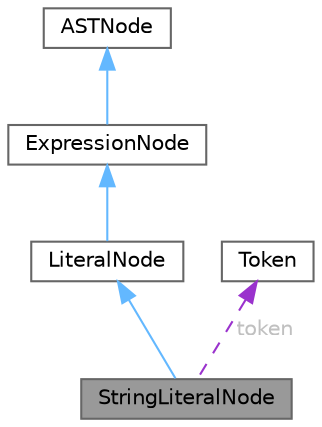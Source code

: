 digraph "StringLiteralNode"
{
 // LATEX_PDF_SIZE
  bgcolor="transparent";
  edge [fontname=Helvetica,fontsize=10,labelfontname=Helvetica,labelfontsize=10];
  node [fontname=Helvetica,fontsize=10,shape=box,height=0.2,width=0.4];
  Node1 [id="Node000001",label="StringLiteralNode",height=0.2,width=0.4,color="gray40", fillcolor="grey60", style="filled", fontcolor="black",tooltip=" "];
  Node2 -> Node1 [id="edge1_Node000001_Node000002",dir="back",color="steelblue1",style="solid",tooltip=" "];
  Node2 [id="Node000002",label="LiteralNode",height=0.2,width=0.4,color="gray40", fillcolor="white", style="filled",URL="$structLiteralNode.html",tooltip="Base class for all literals."];
  Node3 -> Node2 [id="edge2_Node000002_Node000003",dir="back",color="steelblue1",style="solid",tooltip=" "];
  Node3 [id="Node000003",label="ExpressionNode",height=0.2,width=0.4,color="gray40", fillcolor="white", style="filled",URL="$structExpressionNode.html",tooltip="Base class for all expressions."];
  Node4 -> Node3 [id="edge3_Node000003_Node000004",dir="back",color="steelblue1",style="solid",tooltip=" "];
  Node4 [id="Node000004",label="ASTNode",height=0.2,width=0.4,color="gray40", fillcolor="white", style="filled",URL="$structASTNode.html",tooltip="Base class of all AST nodes."];
  Node5 -> Node1 [id="edge4_Node000001_Node000005",dir="back",color="darkorchid3",style="dashed",tooltip=" ",label=" token",fontcolor="grey" ];
  Node5 [id="Node000005",label="Token",height=0.2,width=0.4,color="gray40", fillcolor="white", style="filled",URL="$structToken.html",tooltip=" "];
}

